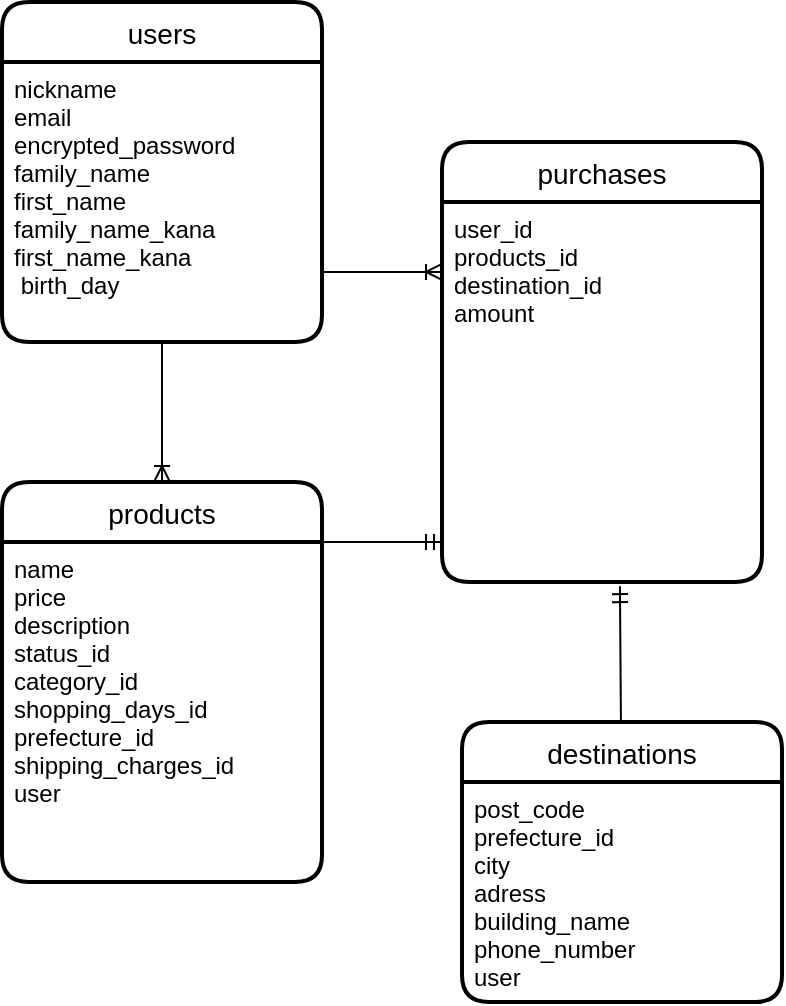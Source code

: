<mxfile>
    <diagram id="fPGaSlbmIFelMu8Stnyv" name="ページ1">
        <mxGraphModel dx="550" dy="1684" grid="1" gridSize="10" guides="1" tooltips="1" connect="1" arrows="1" fold="1" page="1" pageScale="1" pageWidth="827" pageHeight="1169" math="0" shadow="0">
            <root>
                <mxCell id="0"/>
                <mxCell id="1" parent="0"/>
                <mxCell id="14" style="edgeStyle=none;html=1;endArrow=ERoneToMany;endFill=0;entryX=0.5;entryY=0;entryDx=0;entryDy=0;" parent="1" source="2" target="12" edge="1">
                    <mxGeometry relative="1" as="geometry">
                        <mxPoint x="120" y="310" as="targetPoint"/>
                    </mxGeometry>
                </mxCell>
                <mxCell id="2" value="users" style="swimlane;childLayout=stackLayout;horizontal=1;startSize=30;horizontalStack=0;rounded=1;fontSize=14;fontStyle=0;strokeWidth=2;resizeParent=0;resizeLast=1;shadow=0;dashed=0;align=center;" parent="1" vertex="1">
                    <mxGeometry x="40" width="160" height="170" as="geometry"/>
                </mxCell>
                <mxCell id="3" value="nickname&#10;email&#10;encrypted_password&#10;family_name&#10;first_name&#10;family_name_kana&#10;first_name_kana&#10; birth_day" style="align=left;strokeColor=none;fillColor=none;spacingLeft=4;fontSize=12;verticalAlign=top;resizable=0;rotatable=0;part=1;" parent="2" vertex="1">
                    <mxGeometry y="30" width="160" height="140" as="geometry"/>
                </mxCell>
                <mxCell id="24" style="edgeStyle=none;html=1;endArrow=ERmandOne;endFill=0;entryX=0.556;entryY=1.011;entryDx=0;entryDy=0;entryPerimeter=0;" parent="1" source="4" target="26" edge="1">
                    <mxGeometry relative="1" as="geometry">
                        <mxPoint x="350" y="230" as="targetPoint"/>
                    </mxGeometry>
                </mxCell>
                <mxCell id="4" value="destinations" style="swimlane;childLayout=stackLayout;horizontal=1;startSize=30;horizontalStack=0;rounded=1;fontSize=14;fontStyle=0;strokeWidth=2;resizeParent=0;resizeLast=1;shadow=0;dashed=0;align=center;" parent="1" vertex="1">
                    <mxGeometry x="270" y="360" width="160" height="140" as="geometry"/>
                </mxCell>
                <mxCell id="5" value="post_code&#10;prefecture_id&#10;city&#10;adress&#10;building_name&#10;phone_number&#10;user" style="align=left;strokeColor=none;fillColor=none;spacingLeft=4;fontSize=12;verticalAlign=top;resizable=0;rotatable=0;part=1;" parent="4" vertex="1">
                    <mxGeometry y="30" width="160" height="110" as="geometry"/>
                </mxCell>
                <mxCell id="12" value="products" style="swimlane;childLayout=stackLayout;horizontal=1;startSize=30;horizontalStack=0;rounded=1;fontSize=14;fontStyle=0;strokeWidth=2;resizeParent=0;resizeLast=1;shadow=0;dashed=0;align=center;" parent="1" vertex="1">
                    <mxGeometry x="40" y="240" width="160" height="200" as="geometry"/>
                </mxCell>
                <mxCell id="13" value="name&#10;price&#10;description&#10;status_id&#10;category_id&#10;shopping_days_id&#10;prefecture_id&#10;shipping_charges_id&#10;user" style="align=left;strokeColor=none;fillColor=none;spacingLeft=4;fontSize=12;verticalAlign=top;resizable=0;rotatable=0;part=1;" parent="12" vertex="1">
                    <mxGeometry y="30" width="160" height="170" as="geometry"/>
                </mxCell>
                <mxCell id="25" value="purchases" style="swimlane;childLayout=stackLayout;horizontal=1;startSize=30;horizontalStack=0;rounded=1;fontSize=14;fontStyle=0;strokeWidth=2;resizeParent=0;resizeLast=1;shadow=0;dashed=0;align=center;labelBackgroundColor=none;" parent="1" vertex="1">
                    <mxGeometry x="260" y="70" width="160" height="220" as="geometry"/>
                </mxCell>
                <mxCell id="26" value="user_id&#10;products_id&#10;destination_id&#10;amount" style="align=left;strokeColor=none;fillColor=none;spacingLeft=4;fontSize=12;verticalAlign=top;resizable=0;rotatable=0;part=1;labelBackgroundColor=none;" parent="25" vertex="1">
                    <mxGeometry y="30" width="160" height="190" as="geometry"/>
                </mxCell>
                <mxCell id="28" style="edgeStyle=none;html=1;exitX=1;exitY=0;exitDx=0;exitDy=0;endArrow=ERmandOne;endFill=0;entryX=0;entryY=0.895;entryDx=0;entryDy=0;entryPerimeter=0;" parent="1" source="13" target="26" edge="1">
                    <mxGeometry relative="1" as="geometry">
                        <mxPoint x="220" y="270" as="targetPoint"/>
                        <Array as="points">
                            <mxPoint x="210" y="270"/>
                        </Array>
                    </mxGeometry>
                </mxCell>
                <mxCell id="29" style="edgeStyle=none;html=1;exitX=1;exitY=0.75;exitDx=0;exitDy=0;entryX=0;entryY=0.184;entryDx=0;entryDy=0;entryPerimeter=0;endArrow=ERoneToMany;endFill=0;" edge="1" parent="1" source="3" target="26">
                    <mxGeometry relative="1" as="geometry"/>
                </mxCell>
            </root>
        </mxGraphModel>
    </diagram>
</mxfile>